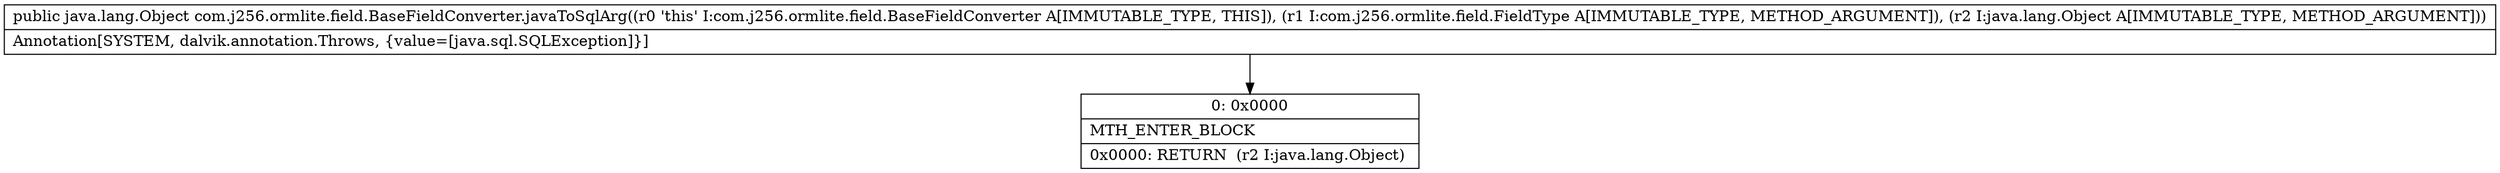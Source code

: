 digraph "CFG forcom.j256.ormlite.field.BaseFieldConverter.javaToSqlArg(Lcom\/j256\/ormlite\/field\/FieldType;Ljava\/lang\/Object;)Ljava\/lang\/Object;" {
Node_0 [shape=record,label="{0\:\ 0x0000|MTH_ENTER_BLOCK\l|0x0000: RETURN  (r2 I:java.lang.Object) \l}"];
MethodNode[shape=record,label="{public java.lang.Object com.j256.ormlite.field.BaseFieldConverter.javaToSqlArg((r0 'this' I:com.j256.ormlite.field.BaseFieldConverter A[IMMUTABLE_TYPE, THIS]), (r1 I:com.j256.ormlite.field.FieldType A[IMMUTABLE_TYPE, METHOD_ARGUMENT]), (r2 I:java.lang.Object A[IMMUTABLE_TYPE, METHOD_ARGUMENT]))  | Annotation[SYSTEM, dalvik.annotation.Throws, \{value=[java.sql.SQLException]\}]\l}"];
MethodNode -> Node_0;
}

